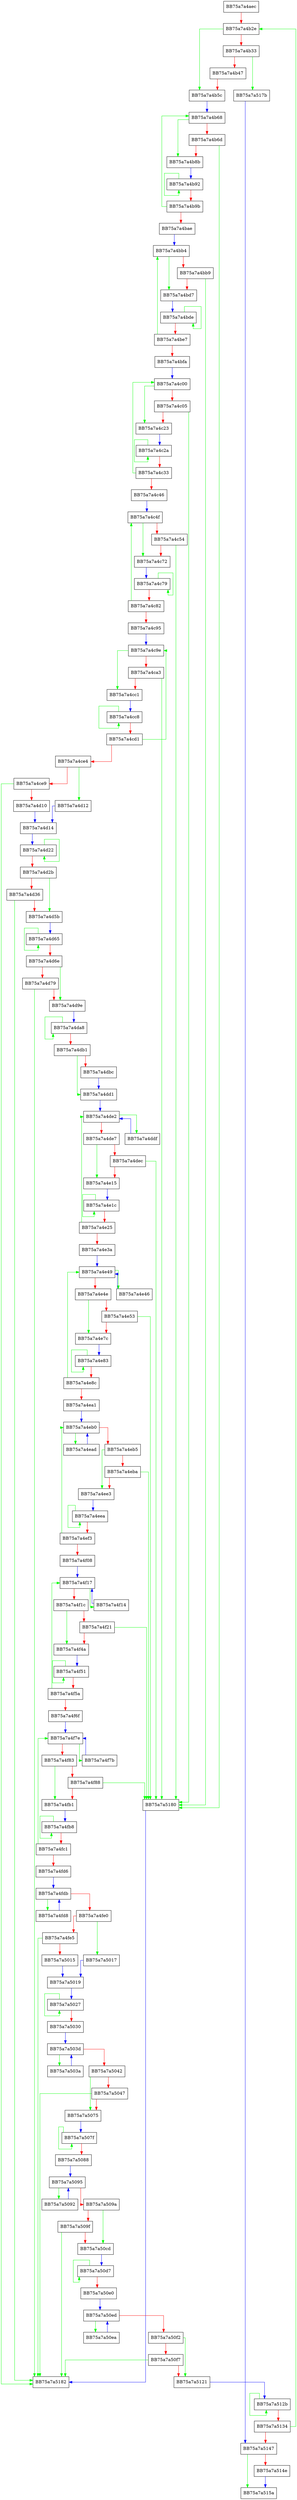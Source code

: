 digraph _W_Gettnames {
  node [shape="box"];
  graph [splines=ortho];
  BB75a7a4aec -> BB75a7a4b2e [color="red"];
  BB75a7a4b2e -> BB75a7a4b5c [color="green"];
  BB75a7a4b2e -> BB75a7a4b33 [color="red"];
  BB75a7a4b33 -> BB75a7a517b [color="green"];
  BB75a7a4b33 -> BB75a7a4b47 [color="red"];
  BB75a7a4b47 -> BB75a7a4b5c [color="red"];
  BB75a7a4b5c -> BB75a7a4b68 [color="blue"];
  BB75a7a4b68 -> BB75a7a4b8b [color="green"];
  BB75a7a4b68 -> BB75a7a4b6d [color="red"];
  BB75a7a4b6d -> BB75a7a5180 [color="green"];
  BB75a7a4b6d -> BB75a7a4b8b [color="red"];
  BB75a7a4b8b -> BB75a7a4b92 [color="blue"];
  BB75a7a4b92 -> BB75a7a4b92 [color="green"];
  BB75a7a4b92 -> BB75a7a4b9b [color="red"];
  BB75a7a4b9b -> BB75a7a4b68 [color="green"];
  BB75a7a4b9b -> BB75a7a4bae [color="red"];
  BB75a7a4bae -> BB75a7a4bb4 [color="blue"];
  BB75a7a4bb4 -> BB75a7a4bd7 [color="green"];
  BB75a7a4bb4 -> BB75a7a4bb9 [color="red"];
  BB75a7a4bb9 -> BB75a7a5180 [color="green"];
  BB75a7a4bb9 -> BB75a7a4bd7 [color="red"];
  BB75a7a4bd7 -> BB75a7a4bde [color="blue"];
  BB75a7a4bde -> BB75a7a4bde [color="green"];
  BB75a7a4bde -> BB75a7a4be7 [color="red"];
  BB75a7a4be7 -> BB75a7a4bb4 [color="green"];
  BB75a7a4be7 -> BB75a7a4bfa [color="red"];
  BB75a7a4bfa -> BB75a7a4c00 [color="blue"];
  BB75a7a4c00 -> BB75a7a4c23 [color="green"];
  BB75a7a4c00 -> BB75a7a4c05 [color="red"];
  BB75a7a4c05 -> BB75a7a5180 [color="green"];
  BB75a7a4c05 -> BB75a7a4c23 [color="red"];
  BB75a7a4c23 -> BB75a7a4c2a [color="blue"];
  BB75a7a4c2a -> BB75a7a4c2a [color="green"];
  BB75a7a4c2a -> BB75a7a4c33 [color="red"];
  BB75a7a4c33 -> BB75a7a4c00 [color="green"];
  BB75a7a4c33 -> BB75a7a4c46 [color="red"];
  BB75a7a4c46 -> BB75a7a4c4f [color="blue"];
  BB75a7a4c4f -> BB75a7a4c72 [color="green"];
  BB75a7a4c4f -> BB75a7a4c54 [color="red"];
  BB75a7a4c54 -> BB75a7a5180 [color="green"];
  BB75a7a4c54 -> BB75a7a4c72 [color="red"];
  BB75a7a4c72 -> BB75a7a4c79 [color="blue"];
  BB75a7a4c79 -> BB75a7a4c79 [color="green"];
  BB75a7a4c79 -> BB75a7a4c82 [color="red"];
  BB75a7a4c82 -> BB75a7a4c4f [color="green"];
  BB75a7a4c82 -> BB75a7a4c95 [color="red"];
  BB75a7a4c95 -> BB75a7a4c9e [color="blue"];
  BB75a7a4c9e -> BB75a7a4cc1 [color="green"];
  BB75a7a4c9e -> BB75a7a4ca3 [color="red"];
  BB75a7a4ca3 -> BB75a7a5180 [color="green"];
  BB75a7a4ca3 -> BB75a7a4cc1 [color="red"];
  BB75a7a4cc1 -> BB75a7a4cc8 [color="blue"];
  BB75a7a4cc8 -> BB75a7a4cc8 [color="green"];
  BB75a7a4cc8 -> BB75a7a4cd1 [color="red"];
  BB75a7a4cd1 -> BB75a7a4c9e [color="green"];
  BB75a7a4cd1 -> BB75a7a4ce4 [color="red"];
  BB75a7a4ce4 -> BB75a7a4d12 [color="green"];
  BB75a7a4ce4 -> BB75a7a4ce9 [color="red"];
  BB75a7a4ce9 -> BB75a7a5182 [color="green"];
  BB75a7a4ce9 -> BB75a7a4d10 [color="red"];
  BB75a7a4d10 -> BB75a7a4d14 [color="blue"];
  BB75a7a4d12 -> BB75a7a4d14 [color="blue"];
  BB75a7a4d14 -> BB75a7a4d22 [color="blue"];
  BB75a7a4d22 -> BB75a7a4d22 [color="green"];
  BB75a7a4d22 -> BB75a7a4d2b [color="red"];
  BB75a7a4d2b -> BB75a7a4d5b [color="green"];
  BB75a7a4d2b -> BB75a7a4d36 [color="red"];
  BB75a7a4d36 -> BB75a7a5182 [color="green"];
  BB75a7a4d36 -> BB75a7a4d5b [color="red"];
  BB75a7a4d5b -> BB75a7a4d65 [color="blue"];
  BB75a7a4d65 -> BB75a7a4d65 [color="green"];
  BB75a7a4d65 -> BB75a7a4d6e [color="red"];
  BB75a7a4d6e -> BB75a7a4d9e [color="green"];
  BB75a7a4d6e -> BB75a7a4d79 [color="red"];
  BB75a7a4d79 -> BB75a7a5182 [color="green"];
  BB75a7a4d79 -> BB75a7a4d9e [color="red"];
  BB75a7a4d9e -> BB75a7a4da8 [color="blue"];
  BB75a7a4da8 -> BB75a7a4da8 [color="green"];
  BB75a7a4da8 -> BB75a7a4db1 [color="red"];
  BB75a7a4db1 -> BB75a7a4dd1 [color="green"];
  BB75a7a4db1 -> BB75a7a4dbc [color="red"];
  BB75a7a4dbc -> BB75a7a4dd1 [color="blue"];
  BB75a7a4dd1 -> BB75a7a4de2 [color="blue"];
  BB75a7a4ddf -> BB75a7a4de2 [color="blue"];
  BB75a7a4de2 -> BB75a7a4ddf [color="green"];
  BB75a7a4de2 -> BB75a7a4de7 [color="red"];
  BB75a7a4de7 -> BB75a7a4e15 [color="green"];
  BB75a7a4de7 -> BB75a7a4dec [color="red"];
  BB75a7a4dec -> BB75a7a5180 [color="green"];
  BB75a7a4dec -> BB75a7a4e15 [color="red"];
  BB75a7a4e15 -> BB75a7a4e1c [color="blue"];
  BB75a7a4e1c -> BB75a7a4e1c [color="green"];
  BB75a7a4e1c -> BB75a7a4e25 [color="red"];
  BB75a7a4e25 -> BB75a7a4de2 [color="green"];
  BB75a7a4e25 -> BB75a7a4e3a [color="red"];
  BB75a7a4e3a -> BB75a7a4e49 [color="blue"];
  BB75a7a4e46 -> BB75a7a4e49 [color="blue"];
  BB75a7a4e49 -> BB75a7a4e46 [color="green"];
  BB75a7a4e49 -> BB75a7a4e4e [color="red"];
  BB75a7a4e4e -> BB75a7a4e7c [color="green"];
  BB75a7a4e4e -> BB75a7a4e53 [color="red"];
  BB75a7a4e53 -> BB75a7a5180 [color="green"];
  BB75a7a4e53 -> BB75a7a4e7c [color="red"];
  BB75a7a4e7c -> BB75a7a4e83 [color="blue"];
  BB75a7a4e83 -> BB75a7a4e83 [color="green"];
  BB75a7a4e83 -> BB75a7a4e8c [color="red"];
  BB75a7a4e8c -> BB75a7a4e49 [color="green"];
  BB75a7a4e8c -> BB75a7a4ea1 [color="red"];
  BB75a7a4ea1 -> BB75a7a4eb0 [color="blue"];
  BB75a7a4ead -> BB75a7a4eb0 [color="blue"];
  BB75a7a4eb0 -> BB75a7a4ead [color="green"];
  BB75a7a4eb0 -> BB75a7a4eb5 [color="red"];
  BB75a7a4eb5 -> BB75a7a4ee3 [color="green"];
  BB75a7a4eb5 -> BB75a7a4eba [color="red"];
  BB75a7a4eba -> BB75a7a5180 [color="green"];
  BB75a7a4eba -> BB75a7a4ee3 [color="red"];
  BB75a7a4ee3 -> BB75a7a4eea [color="blue"];
  BB75a7a4eea -> BB75a7a4eea [color="green"];
  BB75a7a4eea -> BB75a7a4ef3 [color="red"];
  BB75a7a4ef3 -> BB75a7a4eb0 [color="green"];
  BB75a7a4ef3 -> BB75a7a4f08 [color="red"];
  BB75a7a4f08 -> BB75a7a4f17 [color="blue"];
  BB75a7a4f14 -> BB75a7a4f17 [color="blue"];
  BB75a7a4f17 -> BB75a7a4f14 [color="green"];
  BB75a7a4f17 -> BB75a7a4f1c [color="red"];
  BB75a7a4f1c -> BB75a7a4f4a [color="green"];
  BB75a7a4f1c -> BB75a7a4f21 [color="red"];
  BB75a7a4f21 -> BB75a7a5180 [color="green"];
  BB75a7a4f21 -> BB75a7a4f4a [color="red"];
  BB75a7a4f4a -> BB75a7a4f51 [color="blue"];
  BB75a7a4f51 -> BB75a7a4f51 [color="green"];
  BB75a7a4f51 -> BB75a7a4f5a [color="red"];
  BB75a7a4f5a -> BB75a7a4f17 [color="green"];
  BB75a7a4f5a -> BB75a7a4f6f [color="red"];
  BB75a7a4f6f -> BB75a7a4f7e [color="blue"];
  BB75a7a4f7b -> BB75a7a4f7e [color="blue"];
  BB75a7a4f7e -> BB75a7a4f7b [color="green"];
  BB75a7a4f7e -> BB75a7a4f83 [color="red"];
  BB75a7a4f83 -> BB75a7a4fb1 [color="green"];
  BB75a7a4f83 -> BB75a7a4f88 [color="red"];
  BB75a7a4f88 -> BB75a7a5180 [color="green"];
  BB75a7a4f88 -> BB75a7a4fb1 [color="red"];
  BB75a7a4fb1 -> BB75a7a4fb8 [color="blue"];
  BB75a7a4fb8 -> BB75a7a4fb8 [color="green"];
  BB75a7a4fb8 -> BB75a7a4fc1 [color="red"];
  BB75a7a4fc1 -> BB75a7a4f7e [color="green"];
  BB75a7a4fc1 -> BB75a7a4fd6 [color="red"];
  BB75a7a4fd6 -> BB75a7a4fdb [color="blue"];
  BB75a7a4fd8 -> BB75a7a4fdb [color="blue"];
  BB75a7a4fdb -> BB75a7a4fd8 [color="green"];
  BB75a7a4fdb -> BB75a7a4fe0 [color="red"];
  BB75a7a4fe0 -> BB75a7a5017 [color="green"];
  BB75a7a4fe0 -> BB75a7a4fe5 [color="red"];
  BB75a7a4fe5 -> BB75a7a5182 [color="green"];
  BB75a7a4fe5 -> BB75a7a5015 [color="red"];
  BB75a7a5015 -> BB75a7a5019 [color="blue"];
  BB75a7a5017 -> BB75a7a5019 [color="blue"];
  BB75a7a5019 -> BB75a7a5027 [color="blue"];
  BB75a7a5027 -> BB75a7a5027 [color="green"];
  BB75a7a5027 -> BB75a7a5030 [color="red"];
  BB75a7a5030 -> BB75a7a503d [color="blue"];
  BB75a7a503a -> BB75a7a503d [color="blue"];
  BB75a7a503d -> BB75a7a503a [color="green"];
  BB75a7a503d -> BB75a7a5042 [color="red"];
  BB75a7a5042 -> BB75a7a5075 [color="green"];
  BB75a7a5042 -> BB75a7a5047 [color="red"];
  BB75a7a5047 -> BB75a7a5182 [color="green"];
  BB75a7a5047 -> BB75a7a5075 [color="red"];
  BB75a7a5075 -> BB75a7a507f [color="blue"];
  BB75a7a507f -> BB75a7a507f [color="green"];
  BB75a7a507f -> BB75a7a5088 [color="red"];
  BB75a7a5088 -> BB75a7a5095 [color="blue"];
  BB75a7a5092 -> BB75a7a5095 [color="blue"];
  BB75a7a5095 -> BB75a7a5092 [color="green"];
  BB75a7a5095 -> BB75a7a509a [color="red"];
  BB75a7a509a -> BB75a7a50cd [color="green"];
  BB75a7a509a -> BB75a7a509f [color="red"];
  BB75a7a509f -> BB75a7a5182 [color="green"];
  BB75a7a509f -> BB75a7a50cd [color="red"];
  BB75a7a50cd -> BB75a7a50d7 [color="blue"];
  BB75a7a50d7 -> BB75a7a50d7 [color="green"];
  BB75a7a50d7 -> BB75a7a50e0 [color="red"];
  BB75a7a50e0 -> BB75a7a50ed [color="blue"];
  BB75a7a50ea -> BB75a7a50ed [color="blue"];
  BB75a7a50ed -> BB75a7a50ea [color="green"];
  BB75a7a50ed -> BB75a7a50f2 [color="red"];
  BB75a7a50f2 -> BB75a7a5121 [color="green"];
  BB75a7a50f2 -> BB75a7a50f7 [color="red"];
  BB75a7a50f7 -> BB75a7a5182 [color="green"];
  BB75a7a50f7 -> BB75a7a5121 [color="red"];
  BB75a7a5121 -> BB75a7a512b [color="blue"];
  BB75a7a512b -> BB75a7a512b [color="green"];
  BB75a7a512b -> BB75a7a5134 [color="red"];
  BB75a7a5134 -> BB75a7a4b2e [color="green"];
  BB75a7a5134 -> BB75a7a5147 [color="red"];
  BB75a7a5147 -> BB75a7a515a [color="green"];
  BB75a7a5147 -> BB75a7a514e [color="red"];
  BB75a7a514e -> BB75a7a515a [color="blue"];
  BB75a7a517b -> BB75a7a5147 [color="blue"];
  BB75a7a5180 -> BB75a7a5182 [color="blue"];
}